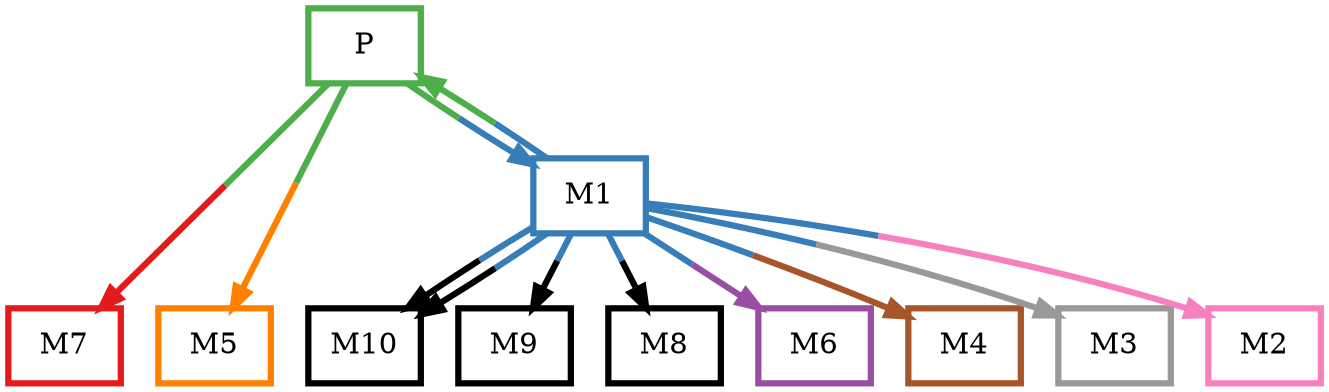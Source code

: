 digraph barS {
	{
		rank=same
	0 [shape=box,penwidth=3,colorscheme=set19,color=3,label="P"]
	}
	{
		rank=same
		10 [shape=box,penwidth=3,colorscheme=set19,color=21,label="M10"]
		9 [shape=box,penwidth=3,colorscheme=set19,color=21,label="M9"]
		8 [shape=box,penwidth=3,colorscheme=set19,color=10,label="M8"]
		7 [shape=box,penwidth=3,colorscheme=set19,color=1,label="M7"]
		6 [shape=box,penwidth=3,colorscheme=set19,color=4,label="M6"]
		5 [shape=box,penwidth=3,colorscheme=set19,color=5,label="M5"]
		4 [shape=box,penwidth=3,colorscheme=set19,color=7,label="M4"]
		3 [shape=box,penwidth=3,colorscheme=set19,color=9,label="M3"]
		2 [shape=box,penwidth=3,colorscheme=set19,color=8,label="M2"]
	}
	1 [shape=box,penwidth=3,colorscheme=set19,color=2,label="M1"]
	1 -> 10 [penwidth=3,colorscheme=set19,color="2;0.5:21"]
	1 -> 10 [penwidth=3,colorscheme=set19,color="2;0.5:21"]
	1 -> 0 [penwidth=3,colorscheme=set19,color="2;0.5:3"]
	1 -> 9 [penwidth=3,colorscheme=set19,color="2;0.5:21"]
	1 -> 8 [penwidth=3,colorscheme=set19,color="2;0.5:10"]
	1 -> 6 [penwidth=3,colorscheme=set19,color="2;0.5:4"]
	1 -> 4 [penwidth=3,colorscheme=set19,color="2;0.5:7"]
	1 -> 3 [penwidth=3,colorscheme=set19,color="2;0.5:9"]
	1 -> 2 [penwidth=3,colorscheme=set19,color="2;0.5:8"]
	0 -> 5 [penwidth=3,colorscheme=set19,color="3;0.5:5"]
	0 -> 7 [penwidth=3,colorscheme=set19,color="3;0.5:1"]
	0 -> 1 [penwidth=3,colorscheme=set19,color="3;0.5:2"]
}

